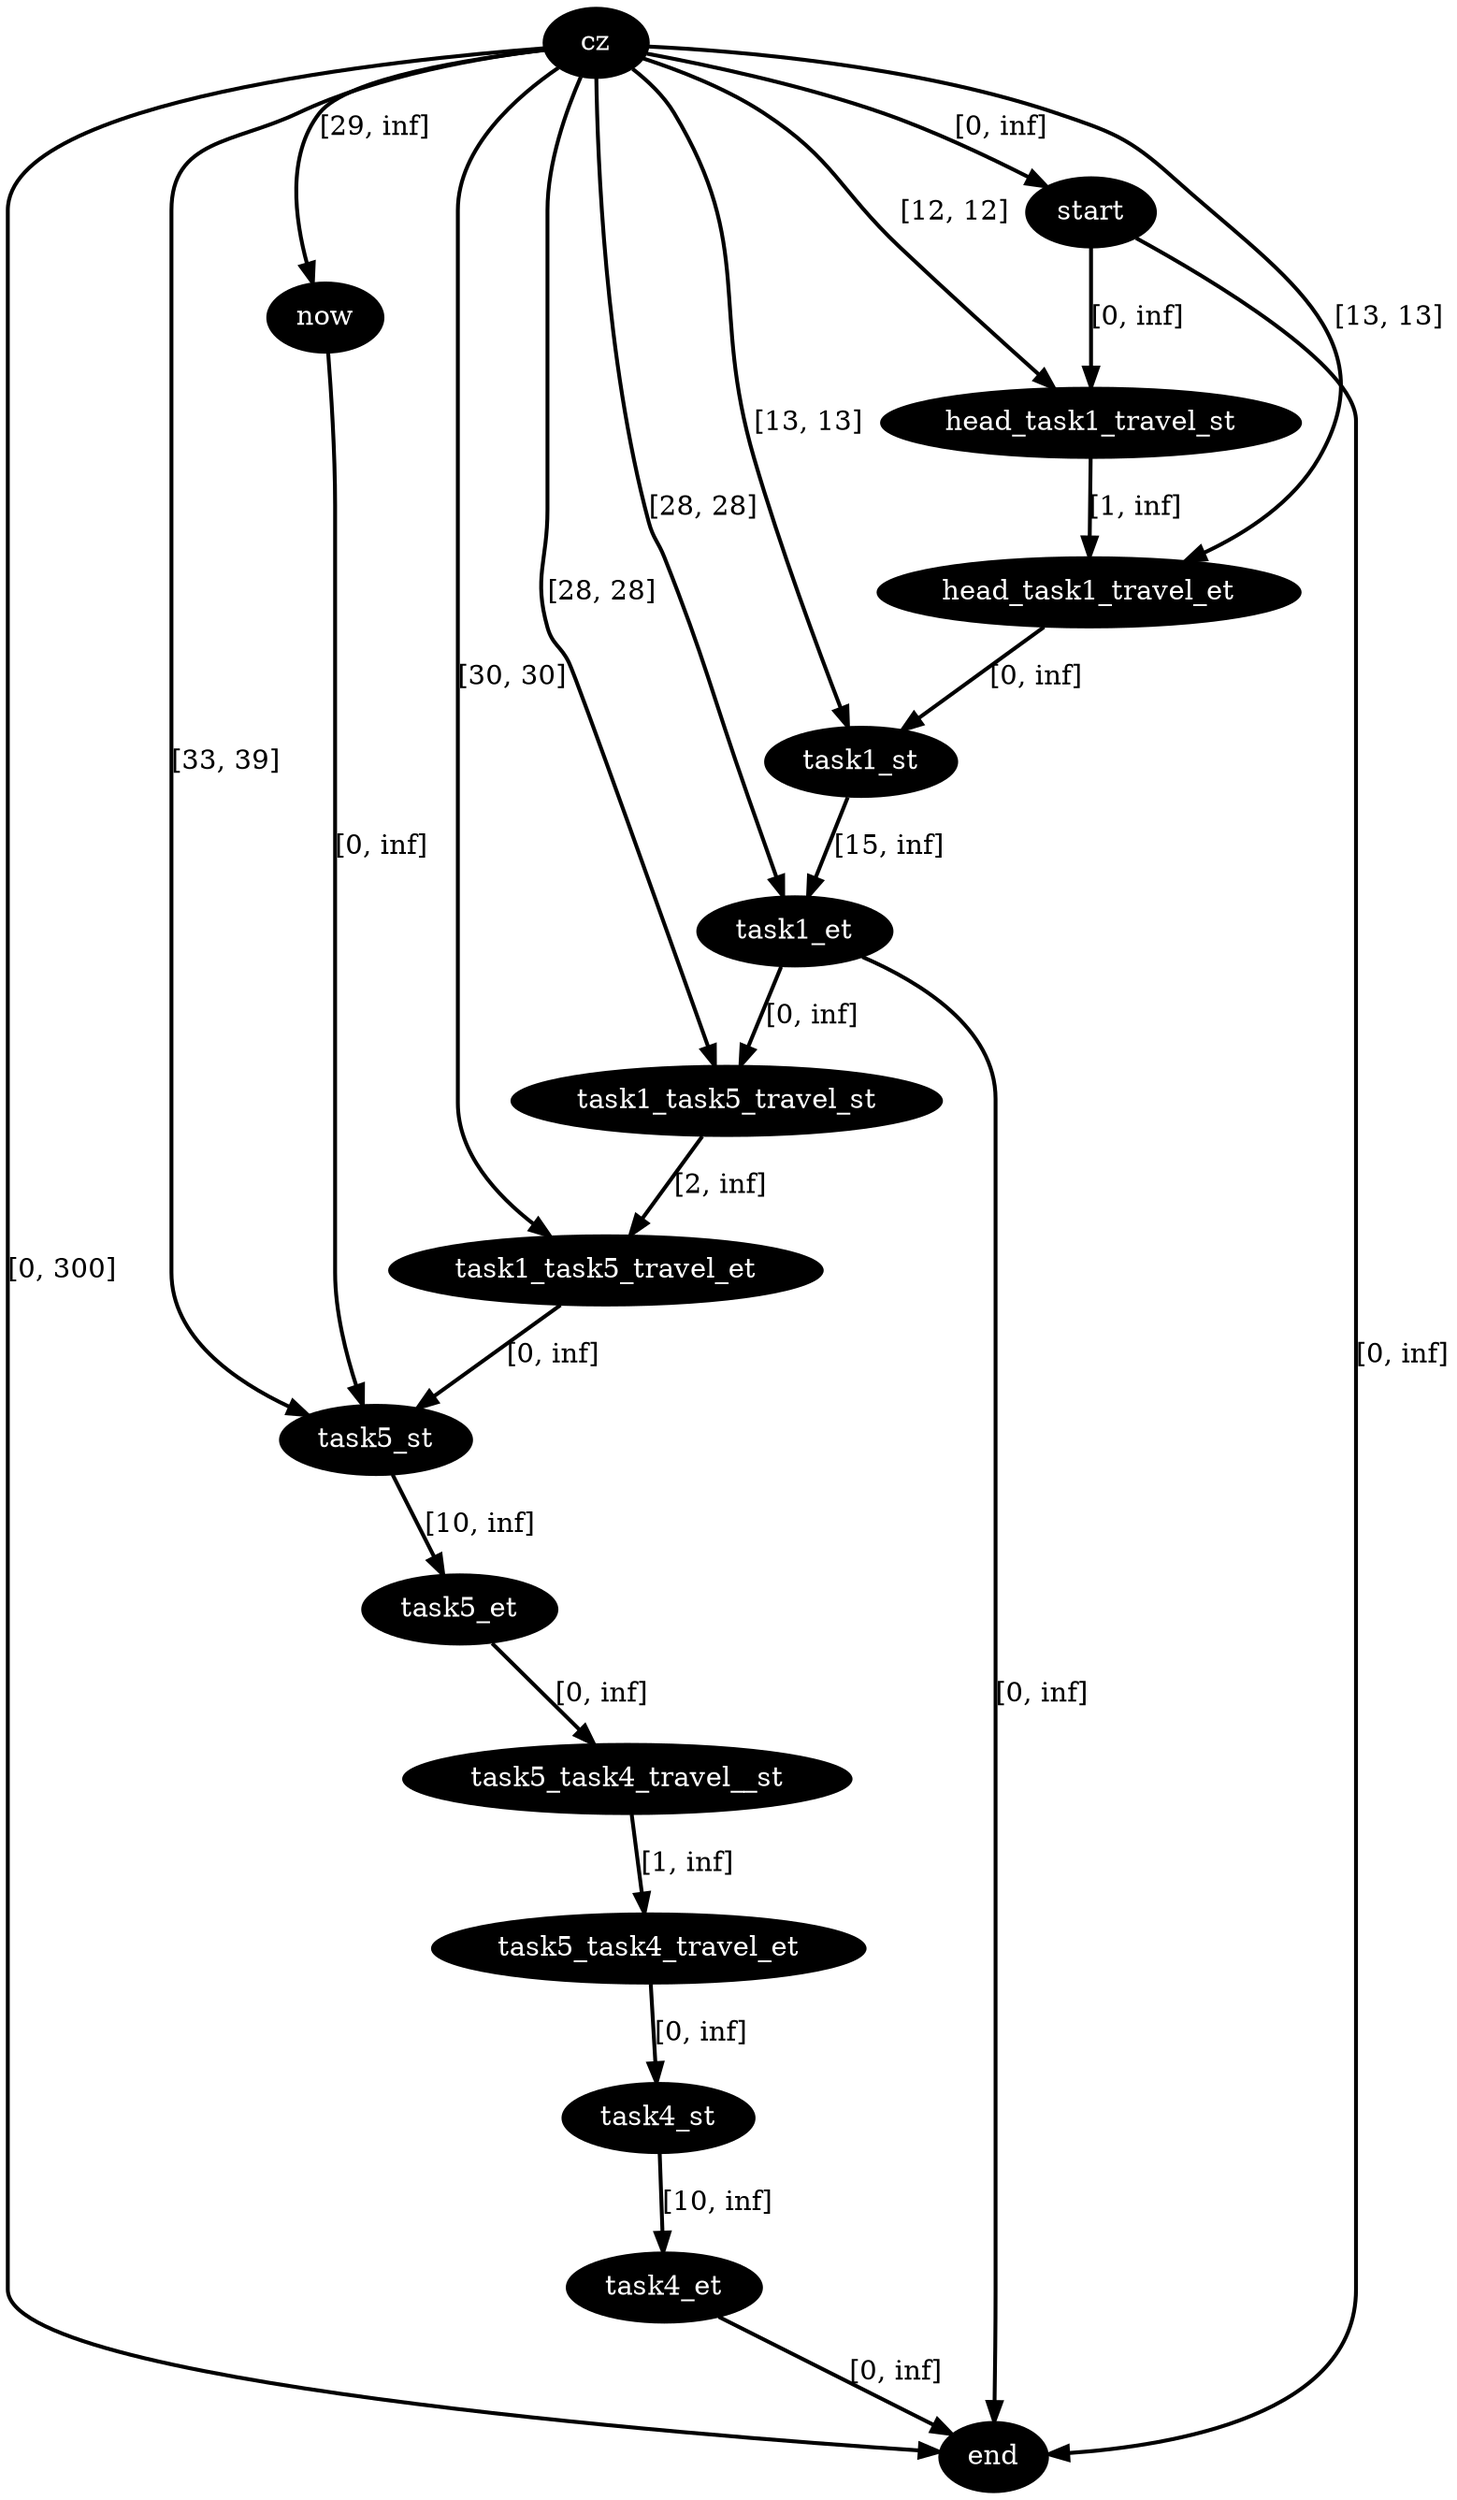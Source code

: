 digraph plan {
0[label="cz",style=filled,fillcolor=black,fontcolor=white];
1[label="start",style=filled,fillcolor=black,fontcolor=white];
2[label="now",style=filled,fillcolor=black,fontcolor=white];
3[label="end",style=filled,fillcolor=black,fontcolor=white];
6[label="head_task1_travel_st",style=filled,fillcolor=black,fontcolor=white];
7[label="head_task1_travel_et",style=filled,fillcolor=black,fontcolor=white];
8[label="task1_st",style=filled,fillcolor=black,fontcolor=white];
9[label="task1_et",style=filled,fillcolor=black,fontcolor=white];
18[label="task4_st",style=filled,fillcolor=black,fontcolor=white];
19[label="task4_et",style=filled,fillcolor=black,fontcolor=white];
32[label="task5_st",style=filled,fillcolor=black,fontcolor=white];
33[label="task5_et",style=filled,fillcolor=black,fontcolor=white];
37[label="task1_task5_travel_st",style=filled,fillcolor=black,fontcolor=white];
38[label="task1_task5_travel_et",style=filled,fillcolor=black,fontcolor=white];
40[label="task5_task4_travel__st",style=filled,fillcolor=black,fontcolor=white];
41[label="task5_task4_travel_et",style=filled,fillcolor=black,fontcolor=white];
"0"->"1"[label="[0, inf]",penwidth=2,color=black];
"0"->"3"[label="[0, 300]",penwidth=2,color=black];
"6"->"7"[label="[1, inf]",penwidth=2,color=black];
"0"->"7"[label="[13, 13]",penwidth=2,color=black];
"1"->"6"[label="[0, inf]",penwidth=2,color=black];
"0"->"6"[label="[12, 12]",penwidth=2,color=black];
"0"->"2"[label="[29, inf]",penwidth=2,color=black];
"2"->"32"[label="[0, inf]",penwidth=2,color=black];
"1"->"3"[label="[0, inf]",penwidth=2,color=black];
"0"->"9"[label="[28, 28]",penwidth=2,color=black];
"9"->"3"[label="[0, inf]",penwidth=2,color=black];
"0"->"8"[label="[13, 13]",penwidth=2,color=black];
"37"->"38"[label="[2, inf]",penwidth=2,color=black];
"0"->"38"[label="[30, 30]",penwidth=2,color=black];
"9"->"37"[label="[0, inf]",penwidth=2,color=black];
"0"->"37"[label="[28, 28]",penwidth=2,color=black];
"8"->"9"[label="[15, inf]",penwidth=2,color=black];
"7"->"8"[label="[0, inf]",penwidth=2,color=black];
"19"->"3"[label="[0, inf]",penwidth=2,color=black];
"18"->"19"[label="[10, inf]",penwidth=2,color=black];
"0"->"32"[label="[33, 39]",penwidth=2,color=black];
"41"->"18"[label="[0, inf]",penwidth=2,color=black];
"33"->"40"[label="[0, inf]",penwidth=2,color=black];
"40"->"41"[label="[1, inf]",penwidth=2,color=black];
"32"->"33"[label="[10, inf]",penwidth=2,color=black];
"38"->"32"[label="[0, inf]",penwidth=2,color=black];
}
